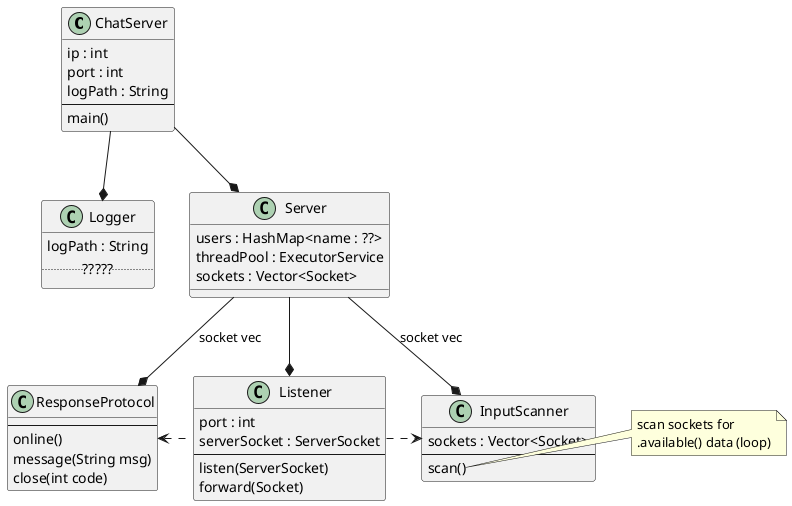 @startuml
'https://plantuml.com/class-diagram
class ChatServer {
ip : int
port : int
logPath : String
--
main()
}
class Logger {
logPath : String
..?????..
}

class Server {
users : HashMap<name : ??>
threadPool : ExecutorService
sockets : Vector<Socket>
}
class Listener {
port : int
serverSocket : ServerSocket
--
listen(ServerSocket)
forward(Socket)
}

class InputScanner {
sockets : Vector<Socket>
--
scan()
}
note right of InputScanner::"scan()"
scan sockets for
.available() data (loop)
end note
class ResponseProtocol {
--
online()
message(String msg)
close(int code)
}

ChatServer --* Logger
ChatServer --* Server

Server --* InputScanner : socket vec
Server -down-* Listener
Server --* ResponseProtocol : socket vec
Listener .right.>InputScanner
Listener .left.> ResponseProtocol
@enduml

